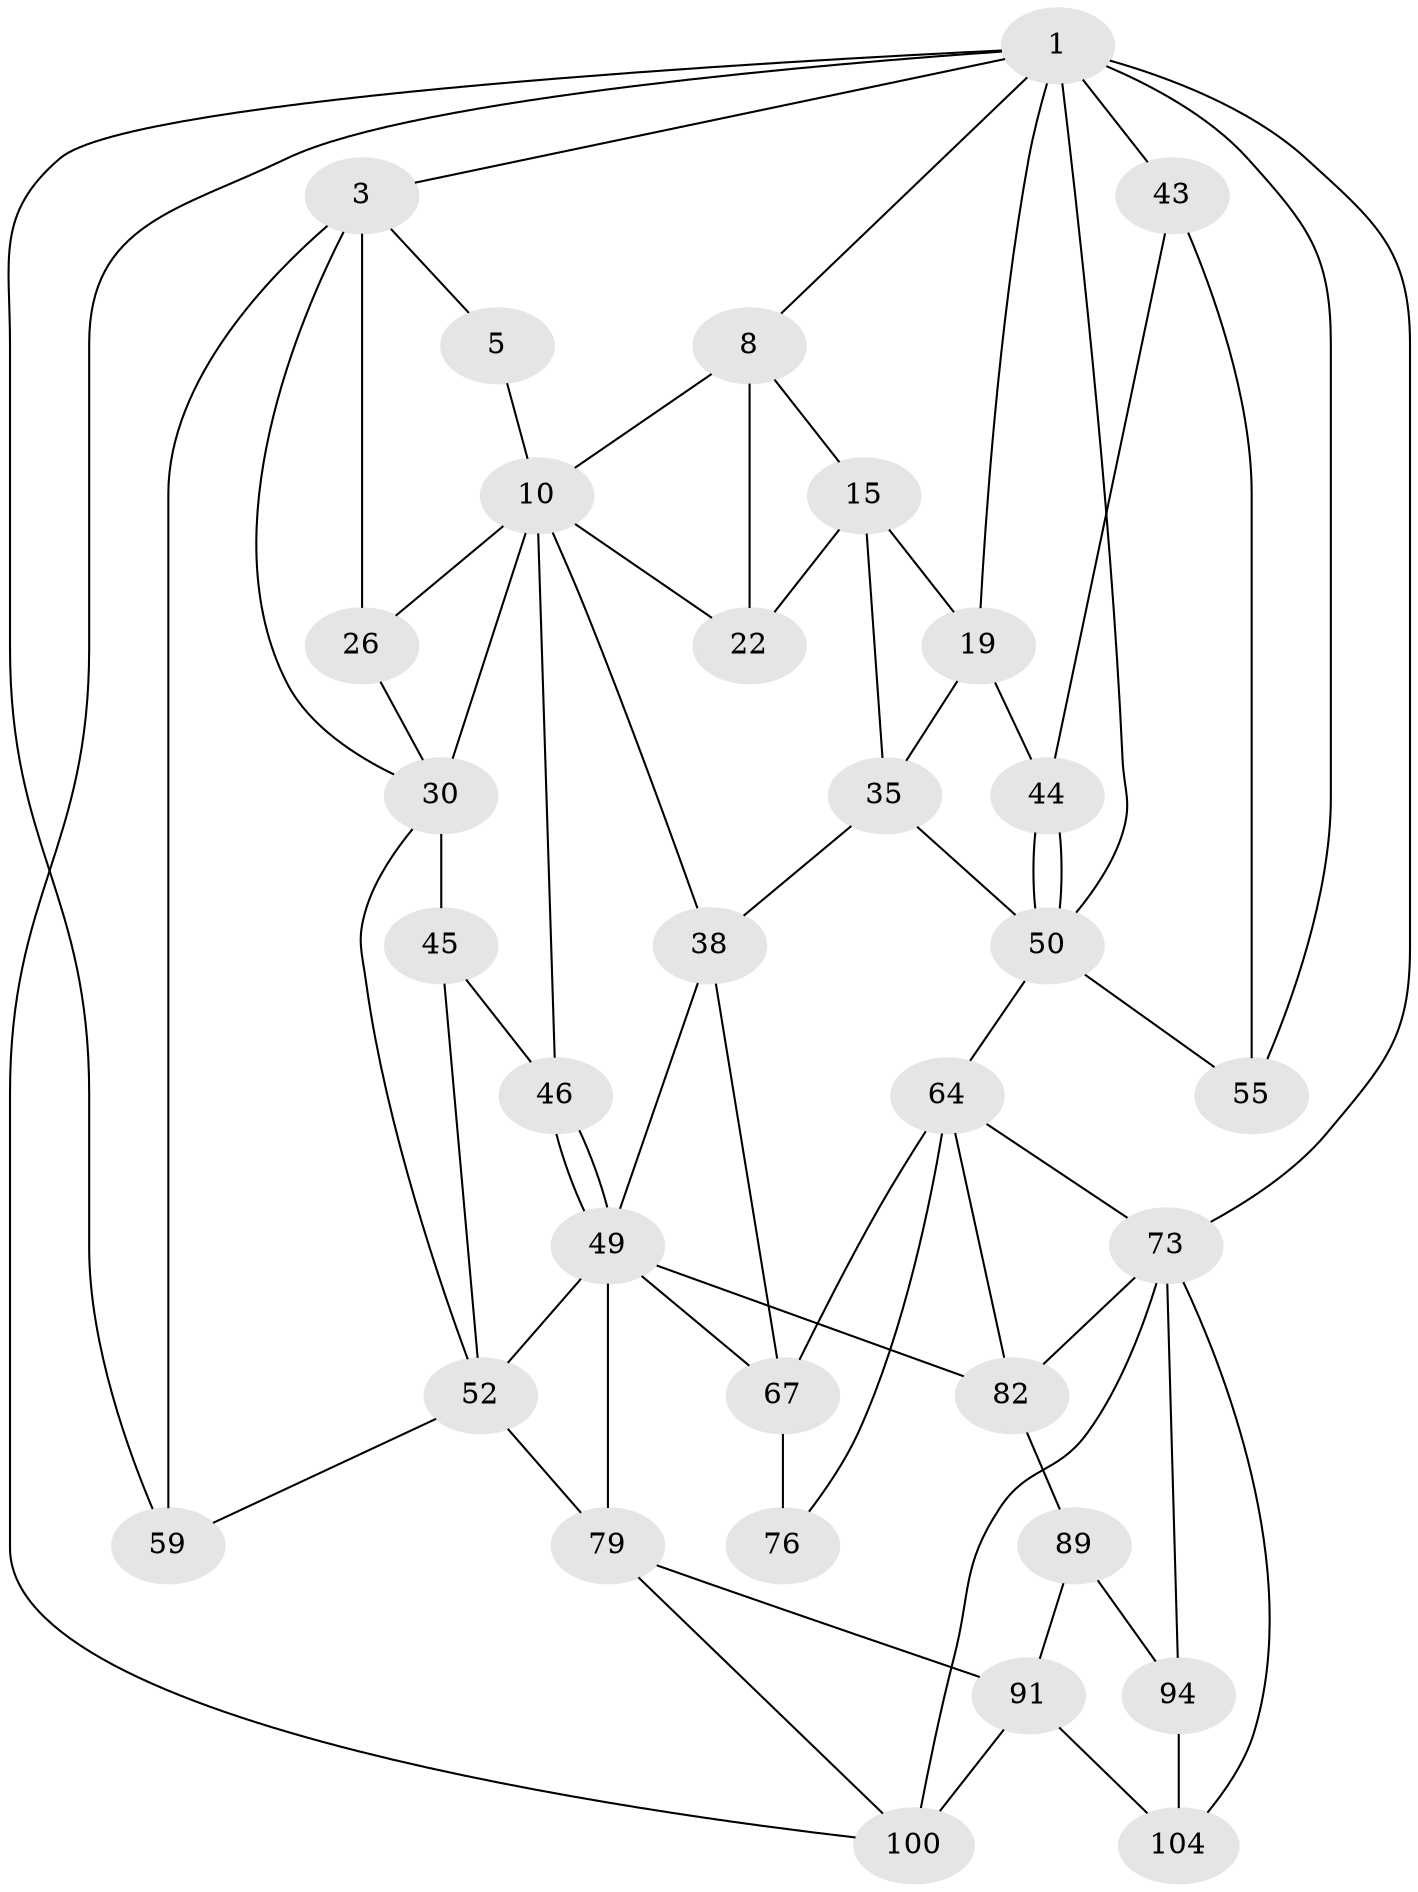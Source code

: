 // original degree distribution, {3: 0.027777777777777776, 6: 0.21296296296296297, 5: 0.5462962962962963, 4: 0.21296296296296297}
// Generated by graph-tools (version 1.1) at 2025/21/03/04/25 18:21:05]
// undirected, 32 vertices, 67 edges
graph export_dot {
graph [start="1"]
  node [color=gray90,style=filled];
  1 [pos="+0.17511977933719217+0",super="+7+2"];
  3 [pos="+0+0.19751010100302202",super="+36+4"];
  5 [pos="+3.679900181783308e-05+0.13837545937814397",super="+6"];
  8 [pos="+0.40068687956138854+0",super="+14+9"];
  10 [pos="+0.3730343626531679+0.043917325248331904",super="+11+27"];
  15 [pos="+0.6245491825263603+0.08031089545628432",super="+16+21"];
  19 [pos="+1+0.1777873826659425",super="+34+20"];
  22 [pos="+0.5335781247285755+0.26083656224950424",super="+23"];
  26 [pos="+0.15242660290415885+0.2716729532985828"];
  30 [pos="+0.31198943498146237+0.3674042613967221",super="+41+31"];
  35 [pos="+0.6147613736931745+0.3317695615415391",super="+37"];
  38 [pos="+0.5776766129707667+0.42374649622676297",super="+48"];
  43 [pos="+0.9179976900271108+0.46267774620788216",super="+54"];
  44 [pos="+0.8659670909445246+0.44276944829168696"];
  45 [pos="+0.27500563857755816+0.4741360992352037",super="+47"];
  46 [pos="+0.3730500096115905+0.49818116313573296"];
  49 [pos="+0.40531340301797153+0.5471004228661095",super="+62"];
  50 [pos="+0.8016292846527949+0.5431638202917013",super="+51+56"];
  52 [pos="+0.2508304088328059+0.5771981400478312",super="+53"];
  55 [pos="+1+0.5716859840514862"];
  59 [pos="+0+0.6355155236513361"];
  64 [pos="+0.7241917027966446+0.6043087705557552",super="+65"];
  67 [pos="+0.476946124444542+0.6031329811577074",super="+68"];
  73 [pos="+0.7891944139419447+0.6770169073030134",super="+74+86"];
  76 [pos="+0.46376209603681723+0.7048941346971767"];
  79 [pos="+0.29831693307665624+0.7932789753168938",super="+80"];
  82 [pos="+0.5206383698074031+0.762256786079805",super="+83+84"];
  89 [pos="+0.4587954937297592+0.7973169986970688",super="+90+96"];
  91 [pos="+0.3761353495479285+0.8353970435697615",super="+92"];
  94 [pos="+0.5196820451462933+0.897359232794032",super="+103+95"];
  100 [pos="+0.09379236448318089+0.7710257526907999",super="+102+101"];
  104 [pos="+0.41215351125134636+0.9224995681996316"];
  1 -- 8;
  1 -- 3;
  1 -- 100;
  1 -- 73 [weight=2];
  1 -- 43 [weight=2];
  1 -- 50;
  1 -- 19;
  1 -- 55;
  1 -- 59;
  3 -- 59;
  3 -- 30;
  3 -- 26;
  3 -- 5;
  5 -- 10;
  8 -- 22 [weight=2];
  8 -- 15;
  8 -- 10;
  10 -- 26;
  10 -- 30 [weight=2];
  10 -- 38;
  10 -- 46;
  10 -- 22;
  15 -- 35;
  15 -- 22;
  15 -- 19 [weight=2];
  19 -- 35;
  19 -- 44;
  26 -- 30;
  30 -- 45 [weight=2];
  30 -- 52;
  35 -- 38;
  35 -- 50;
  38 -- 49;
  38 -- 67;
  43 -- 44;
  43 -- 55;
  44 -- 50;
  44 -- 50;
  45 -- 52;
  45 -- 46;
  46 -- 49;
  46 -- 49;
  49 -- 82;
  49 -- 67;
  49 -- 52 [weight=2];
  49 -- 79 [weight=2];
  50 -- 64;
  50 -- 55;
  52 -- 59;
  52 -- 79;
  64 -- 73;
  64 -- 82;
  64 -- 67 [weight=2];
  64 -- 76;
  67 -- 76 [weight=2];
  73 -- 100;
  73 -- 104;
  73 -- 94;
  73 -- 82 [weight=2];
  79 -- 100;
  79 -- 91;
  82 -- 89;
  89 -- 91 [weight=2];
  89 -- 94 [weight=3];
  91 -- 104;
  91 -- 100 [weight=2];
  94 -- 104;
}
